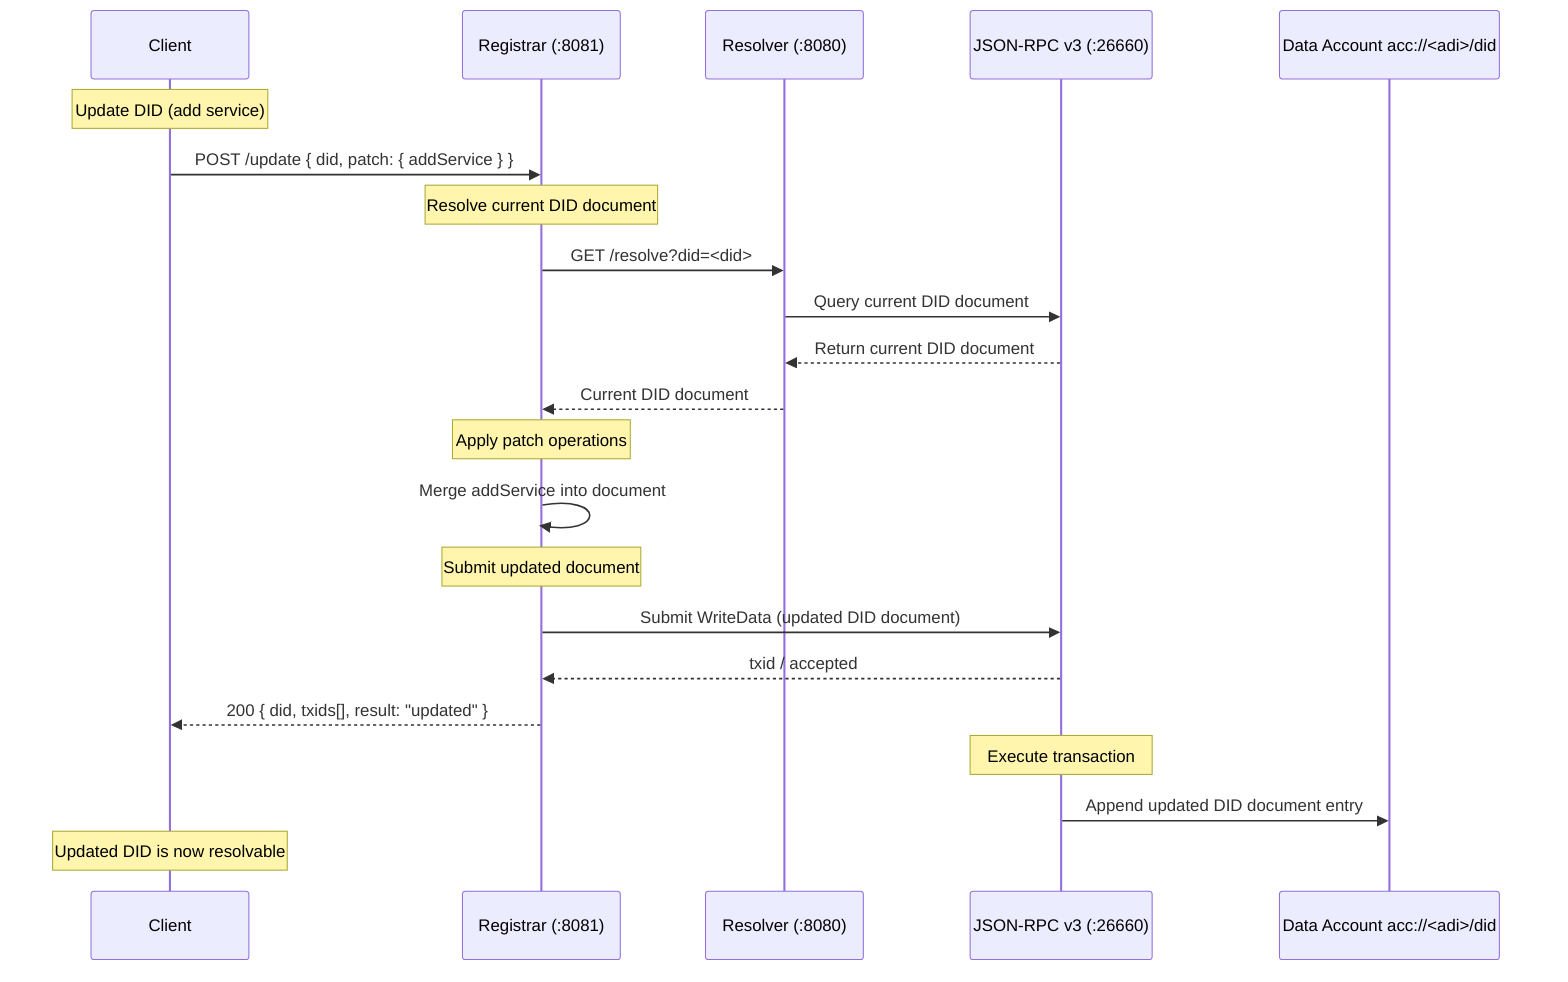 sequenceDiagram
  participant C as Client
  participant G as Registrar (:8081)
  participant R as Resolver (:8080)
  participant J as JSON-RPC v3 (:26660)
  participant DA as Data Account acc://<adi>/did

  Note over C: Update DID (add service)
  C->>G: POST /update { did, patch: { addService } }

  Note over G: Resolve current DID document
  G->>R: GET /resolve?did=<did>
  R->>J: Query current DID document
  J-->>R: Return current DID document
  R-->>G: Current DID document

  Note over G: Apply patch operations
  G->>G: Merge addService into document

  Note over G: Submit updated document
  G->>J: Submit WriteData (updated DID document)
  J-->>G: txid / accepted
  G-->>C: 200 { did, txids[], result: "updated" }

  Note over J: Execute transaction
  J->>DA: Append updated DID document entry

  Note over C: Updated DID is now resolvable